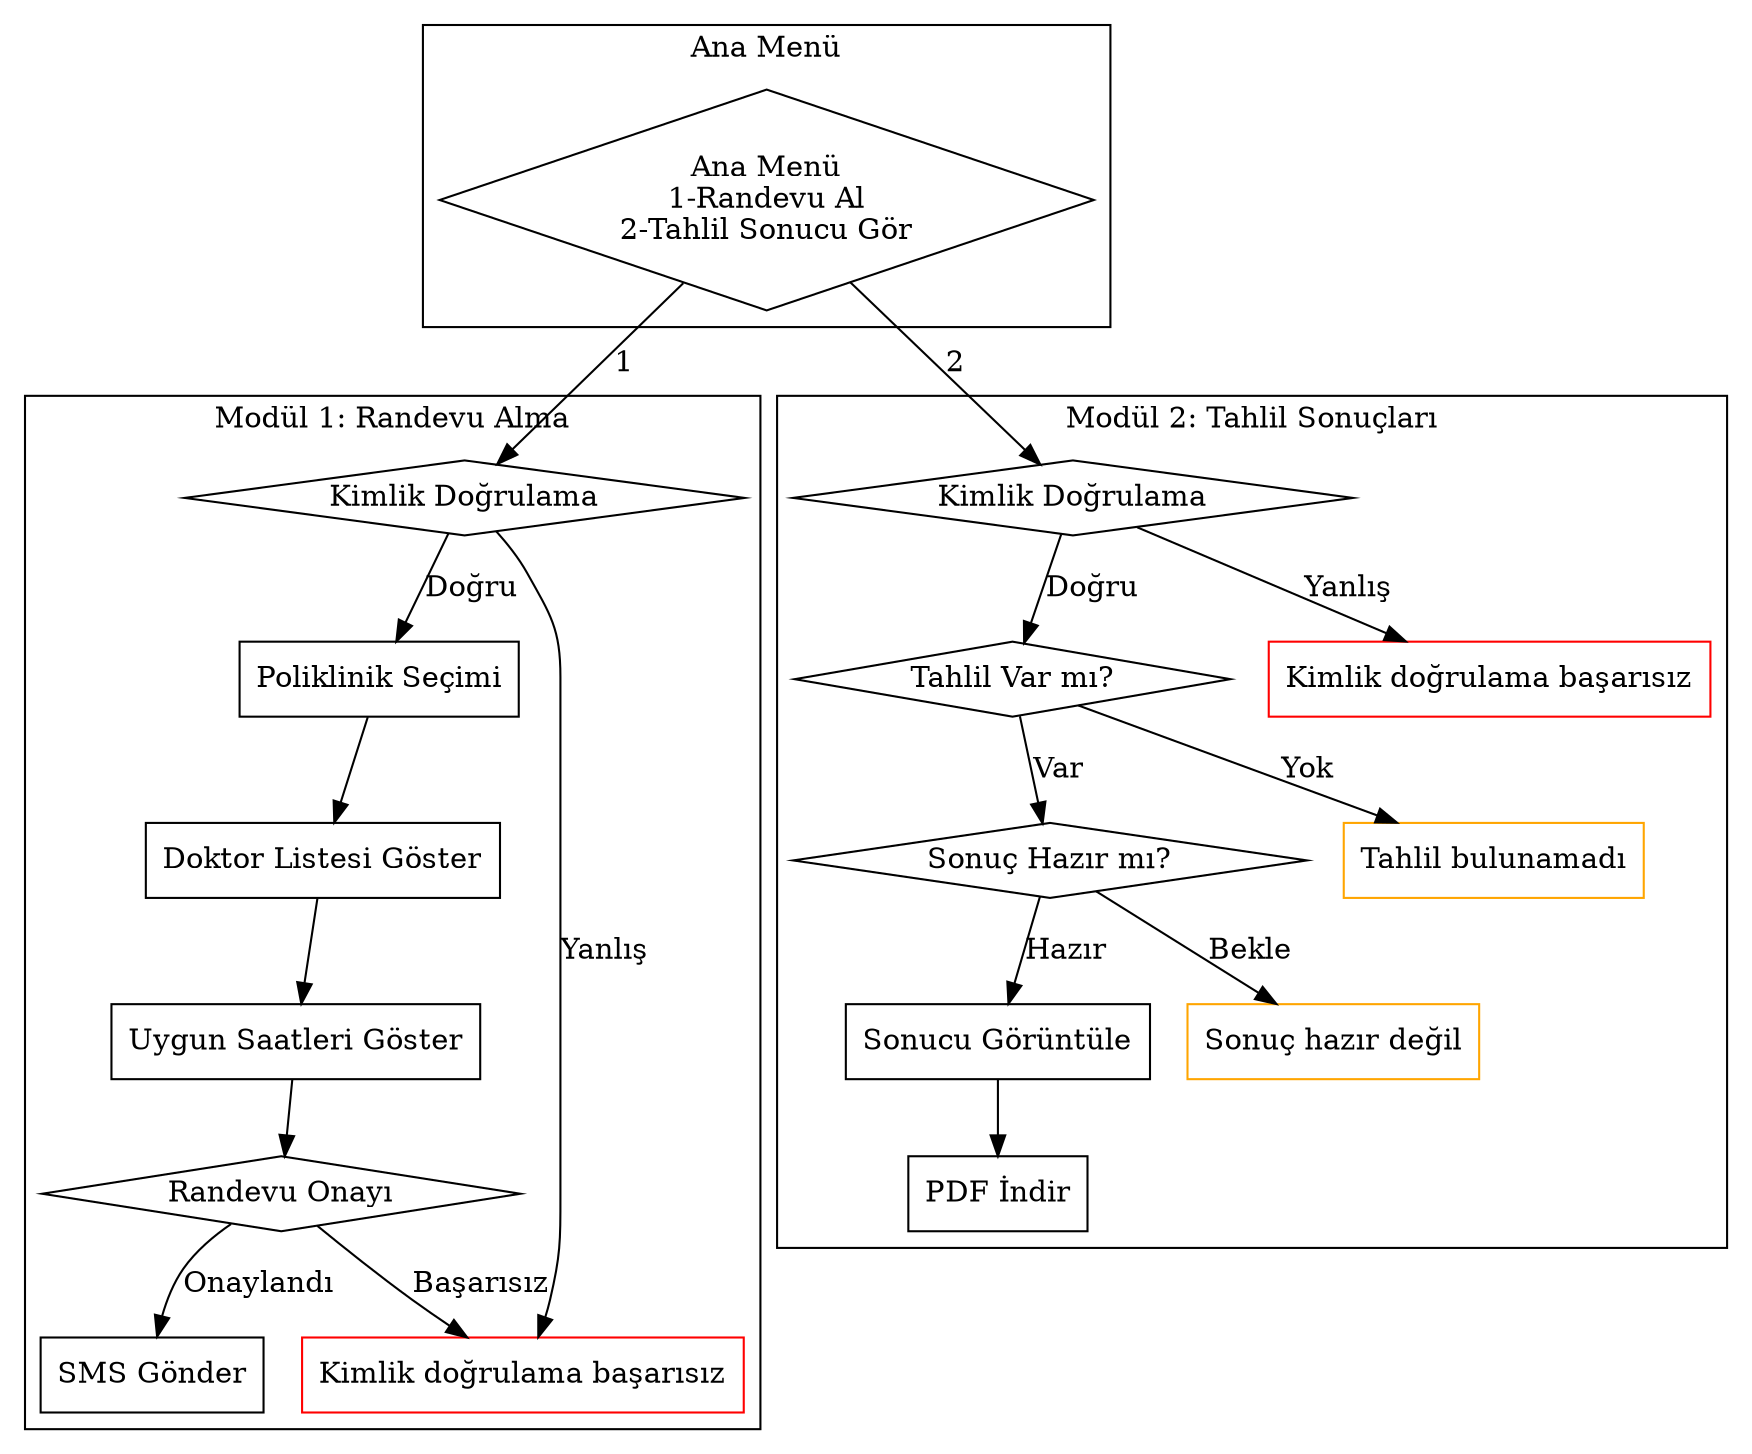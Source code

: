 digraph HastaneSistemi {
    rankdir=TB;
    node [shape=box];

    subgraph cluster_menu {
        label="Ana Menü";
        Menu [label="Ana Menü\n1-Randevu Al\n2-Tahlil Sonucu Gör", shape=diamond];
    }

    subgraph cluster_randevu {
        label="Modül 1: Randevu Alma";
        KimlikR [label="Kimlik Doğrulama", shape=diamond];
        Poliklinik [label="Poliklinik Seçimi"];
        Doktor [label="Doktor Listesi Göster"];
        Saatler [label="Uygun Saatleri Göster"];
        Onay [label="Randevu Onayı", shape=diamond];
        SMS [label="SMS Gönder"];
        HataR [label="Kimlik doğrulama başarısız", shape=box, color=red];
    }

    subgraph cluster_tahlil {
        label="Modül 2: Tahlil Sonuçları";
        KimlikT [label="Kimlik Doğrulama", shape=diamond];
        TahlilVar [label="Tahlil Var mı?", shape=diamond];
        SonucHazir [label="Sonuç Hazır mı?", shape=diamond];
        Goruntule [label="Sonucu Görüntüle"];
        PDF [label="PDF İndir"];
        HataT [label="Kimlik doğrulama başarısız", shape=box, color=red];
        Bekle [label="Sonuç hazır değil", shape=box, color=orange];
        Yok [label="Tahlil bulunamadı", shape=box, color=orange];
    }

    // Ana Menü bağlantıları
    Menu -> KimlikR [label="1"];
    Menu -> KimlikT [label="2"];

    // Randevu modülü bağlantıları
    KimlikR -> Poliklinik [label="Doğru"];
    KimlikR -> HataR [label="Yanlış"];
    Poliklinik -> Doktor;
    Doktor -> Saatler;
    Saatler -> Onay;
    Onay -> SMS [label="Onaylandı"];
    Onay -> HataR [label="Başarısız"];

    // Tahlil modülü bağlantıları
    KimlikT -> TahlilVar [label="Doğru"];
    KimlikT -> HataT [label="Yanlış"];
    TahlilVar -> SonucHazir [label="Var"];
    TahlilVar -> Yok [label="Yok"];
    SonucHazir -> Goruntule [label="Hazır"];
    SonucHazir -> Bekle [label="Bekle"];
    Goruntule -> PDF;
}
